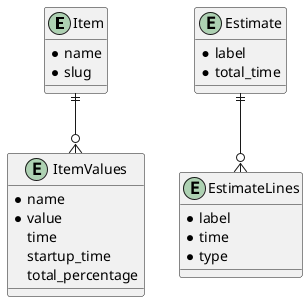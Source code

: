 @startuml

entity Item {
    *name
    *slug
}

entity ItemValues {
    *name
    *value
    time
    startup_time
    total_percentage
}

entity Estimate {
    *label
    *total_time
}

entity EstimateLines {
    *label
    *time
    *type
}

Estimate ||--o{ EstimateLines
Item ||--o{ ItemValues
@enduml
